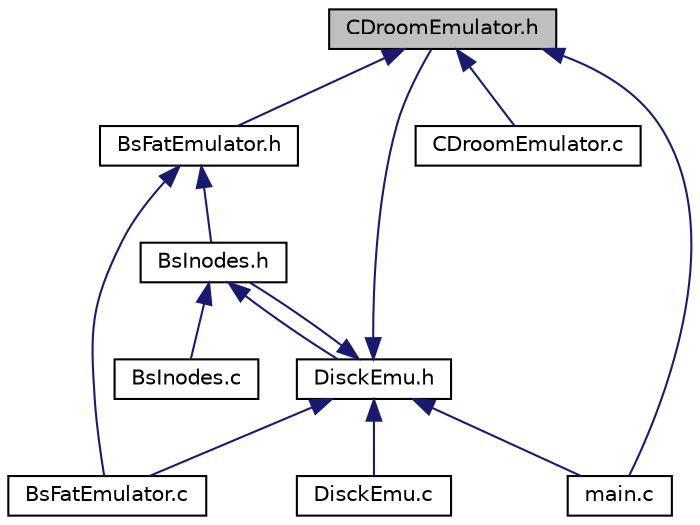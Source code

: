 digraph "CDroomEmulator.h"
{
 // LATEX_PDF_SIZE
  edge [fontname="Helvetica",fontsize="10",labelfontname="Helvetica",labelfontsize="10"];
  node [fontname="Helvetica",fontsize="10",shape=record];
  Node1 [label="CDroomEmulator.h",height=0.2,width=0.4,color="black", fillcolor="grey75", style="filled", fontcolor="black",tooltip=" "];
  Node1 -> Node2 [dir="back",color="midnightblue",fontsize="10",style="solid"];
  Node2 [label="BsFatEmulator.h",height=0.2,width=0.4,color="black", fillcolor="white", style="filled",URL="$_bs_fat_emulator_8h.html",tooltip=" "];
  Node2 -> Node3 [dir="back",color="midnightblue",fontsize="10",style="solid"];
  Node3 [label="BsFatEmulator.c",height=0.2,width=0.4,color="black", fillcolor="white", style="filled",URL="$_bs_fat_emulator_8c.html",tooltip=" "];
  Node2 -> Node4 [dir="back",color="midnightblue",fontsize="10",style="solid"];
  Node4 [label="BsInodes.h",height=0.2,width=0.4,color="black", fillcolor="white", style="filled",URL="$_bs_inodes_8h.html",tooltip=" "];
  Node4 -> Node5 [dir="back",color="midnightblue",fontsize="10",style="solid"];
  Node5 [label="BsInodes.c",height=0.2,width=0.4,color="black", fillcolor="white", style="filled",URL="$_bs_inodes_8c.html",tooltip=" "];
  Node4 -> Node6 [dir="back",color="midnightblue",fontsize="10",style="solid"];
  Node6 [label="DisckEmu.h",height=0.2,width=0.4,color="black", fillcolor="white", style="filled",URL="$_disck_emu_8h.html",tooltip=" "];
  Node6 -> Node3 [dir="back",color="midnightblue",fontsize="10",style="solid"];
  Node6 -> Node4 [dir="back",color="midnightblue",fontsize="10",style="solid"];
  Node6 -> Node1 [dir="back",color="midnightblue",fontsize="10",style="solid"];
  Node6 -> Node7 [dir="back",color="midnightblue",fontsize="10",style="solid"];
  Node7 [label="DisckEmu.c",height=0.2,width=0.4,color="black", fillcolor="white", style="filled",URL="$_disck_emu_8c.html",tooltip=" "];
  Node6 -> Node8 [dir="back",color="midnightblue",fontsize="10",style="solid"];
  Node8 [label="main.c",height=0.2,width=0.4,color="black", fillcolor="white", style="filled",URL="$main_8c.html",tooltip=" "];
  Node1 -> Node9 [dir="back",color="midnightblue",fontsize="10",style="solid"];
  Node9 [label="CDroomEmulator.c",height=0.2,width=0.4,color="black", fillcolor="white", style="filled",URL="$_c_droom_emulator_8c.html",tooltip=" "];
  Node1 -> Node8 [dir="back",color="midnightblue",fontsize="10",style="solid"];
}

